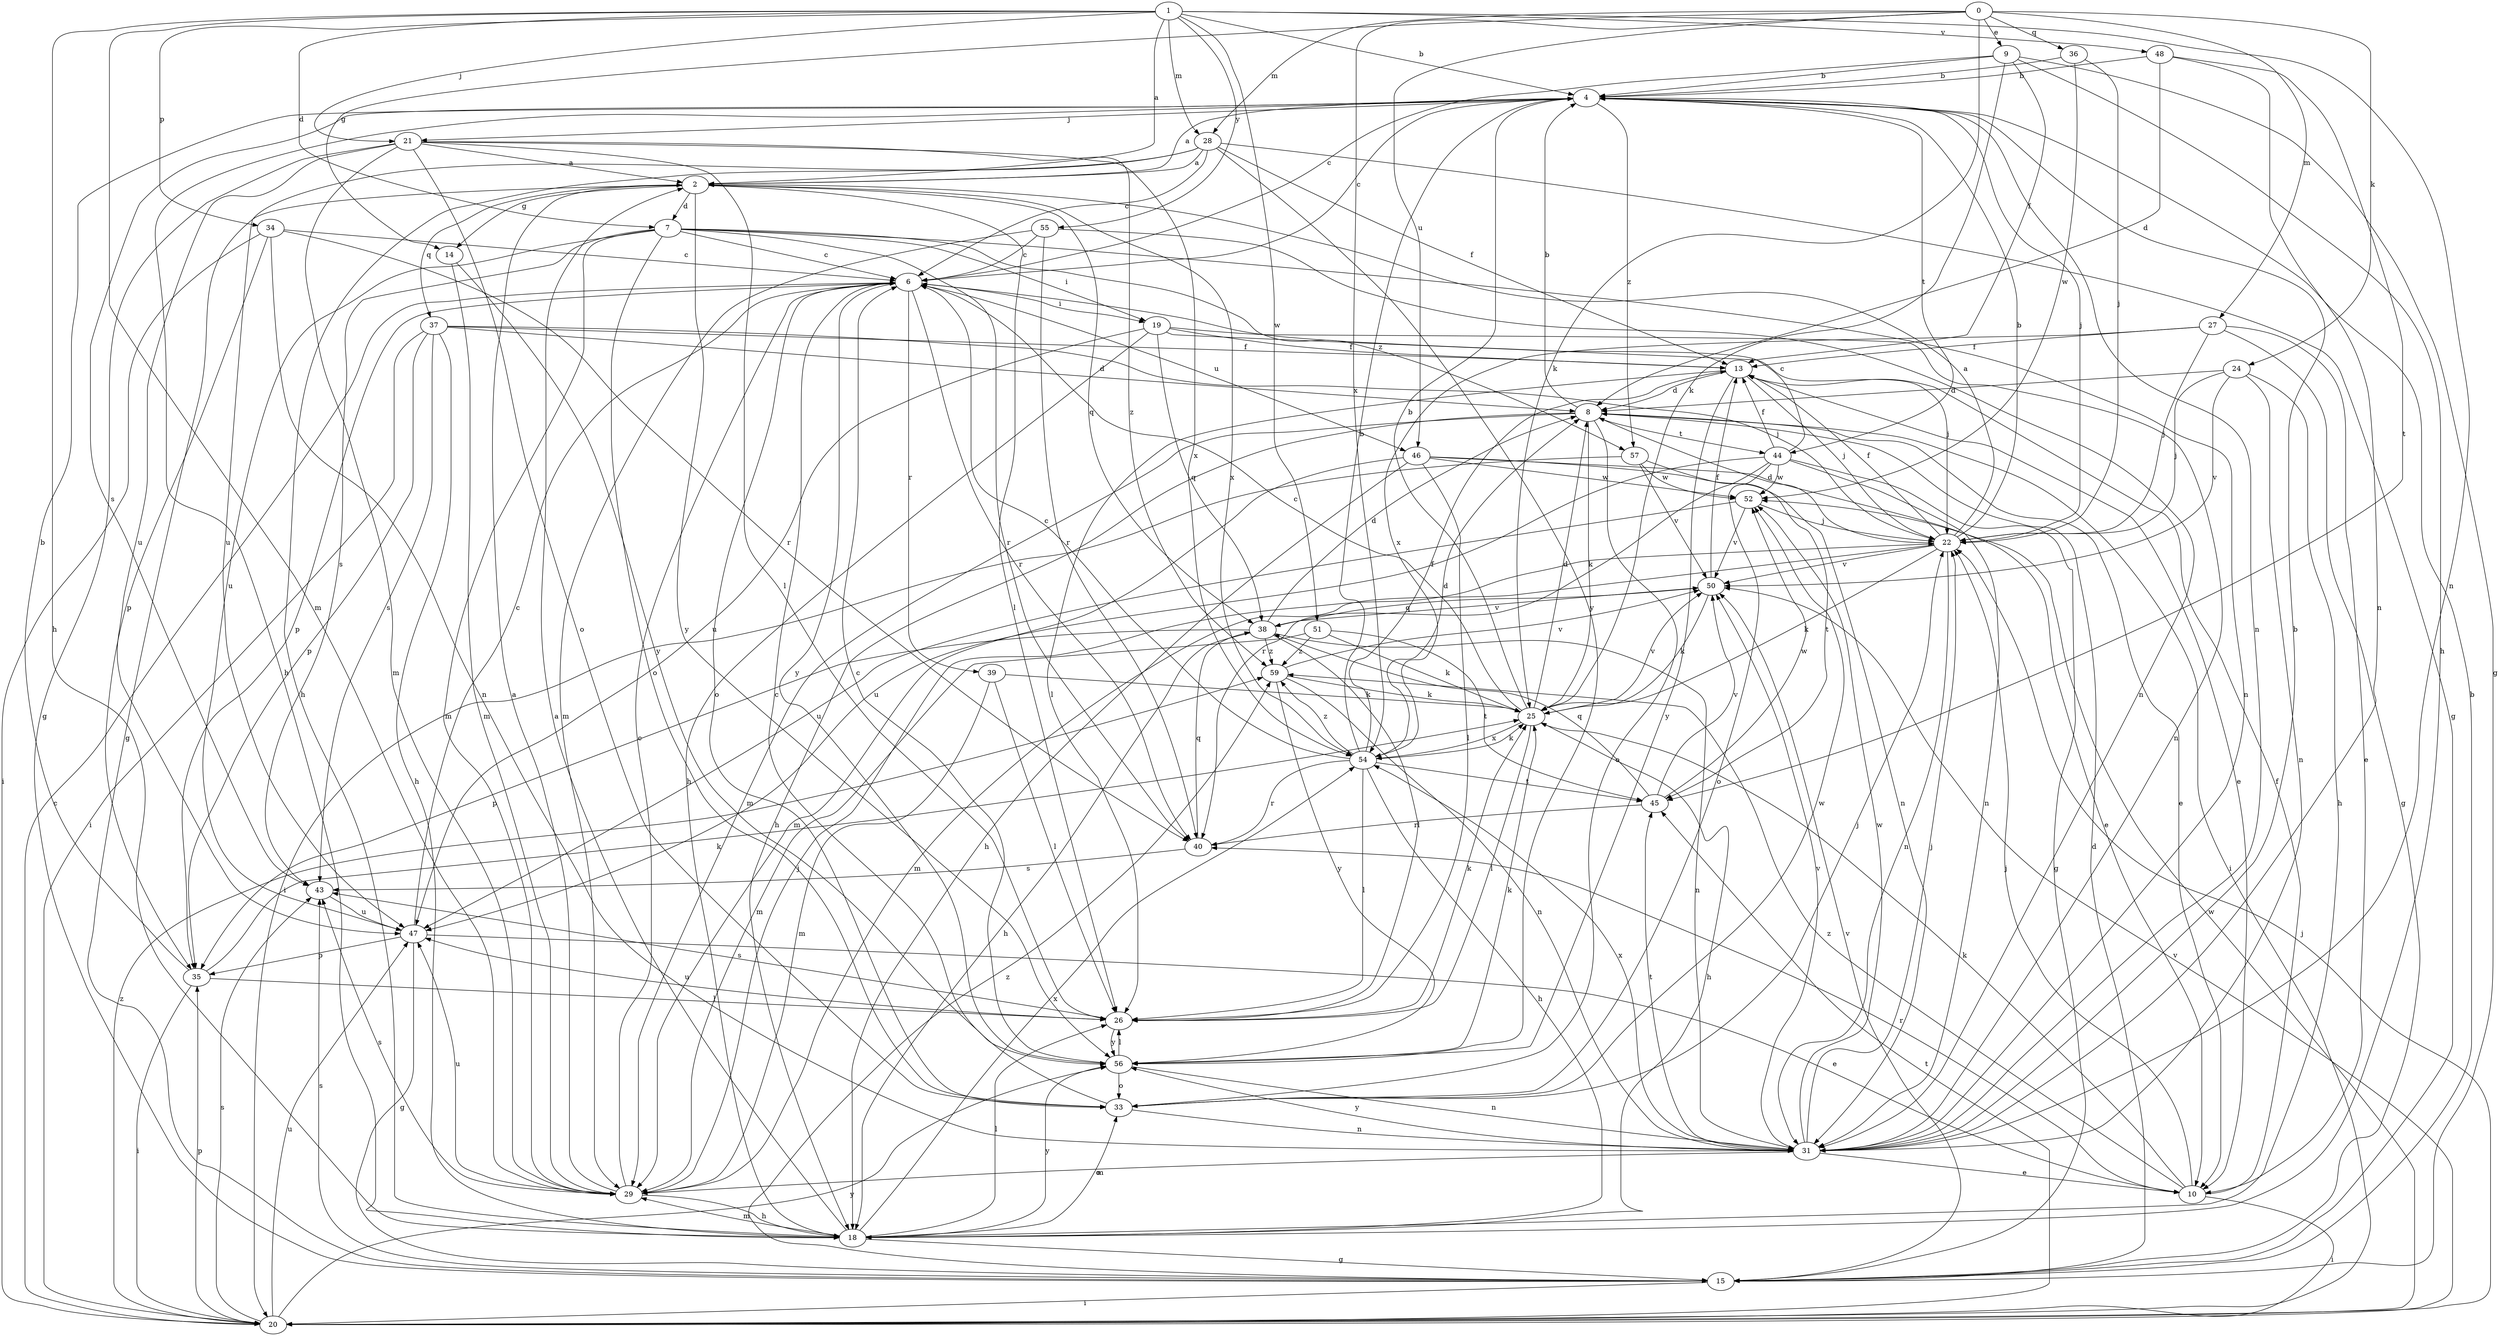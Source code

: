 strict digraph  {
0;
1;
2;
4;
6;
7;
8;
9;
10;
13;
14;
15;
18;
19;
20;
21;
22;
24;
25;
26;
27;
28;
29;
31;
33;
34;
35;
36;
37;
38;
39;
40;
43;
44;
45;
46;
47;
48;
50;
51;
52;
54;
55;
56;
57;
59;
0 -> 9  [label=e];
0 -> 14  [label=g];
0 -> 24  [label=k];
0 -> 25  [label=k];
0 -> 27  [label=m];
0 -> 28  [label=m];
0 -> 36  [label=q];
0 -> 46  [label=u];
0 -> 54  [label=x];
1 -> 2  [label=a];
1 -> 4  [label=b];
1 -> 7  [label=d];
1 -> 18  [label=h];
1 -> 21  [label=j];
1 -> 28  [label=m];
1 -> 29  [label=m];
1 -> 31  [label=n];
1 -> 34  [label=p];
1 -> 48  [label=v];
1 -> 51  [label=w];
1 -> 55  [label=y];
2 -> 7  [label=d];
2 -> 14  [label=g];
2 -> 15  [label=g];
2 -> 26  [label=l];
2 -> 37  [label=q];
2 -> 38  [label=q];
2 -> 54  [label=x];
2 -> 56  [label=y];
4 -> 2  [label=a];
4 -> 6  [label=c];
4 -> 18  [label=h];
4 -> 21  [label=j];
4 -> 22  [label=j];
4 -> 31  [label=n];
4 -> 43  [label=s];
4 -> 44  [label=t];
4 -> 57  [label=z];
6 -> 19  [label=i];
6 -> 33  [label=o];
6 -> 35  [label=p];
6 -> 39  [label=r];
6 -> 40  [label=r];
6 -> 46  [label=u];
6 -> 56  [label=y];
7 -> 6  [label=c];
7 -> 19  [label=i];
7 -> 29  [label=m];
7 -> 31  [label=n];
7 -> 33  [label=o];
7 -> 40  [label=r];
7 -> 43  [label=s];
7 -> 47  [label=u];
7 -> 57  [label=z];
8 -> 4  [label=b];
8 -> 10  [label=e];
8 -> 18  [label=h];
8 -> 20  [label=i];
8 -> 25  [label=k];
8 -> 29  [label=m];
8 -> 33  [label=o];
8 -> 44  [label=t];
9 -> 4  [label=b];
9 -> 6  [label=c];
9 -> 13  [label=f];
9 -> 15  [label=g];
9 -> 18  [label=h];
9 -> 25  [label=k];
10 -> 13  [label=f];
10 -> 20  [label=i];
10 -> 22  [label=j];
10 -> 25  [label=k];
10 -> 40  [label=r];
10 -> 59  [label=z];
13 -> 8  [label=d];
13 -> 10  [label=e];
13 -> 22  [label=j];
13 -> 26  [label=l];
13 -> 56  [label=y];
14 -> 29  [label=m];
14 -> 56  [label=y];
15 -> 4  [label=b];
15 -> 8  [label=d];
15 -> 20  [label=i];
15 -> 43  [label=s];
15 -> 50  [label=v];
15 -> 59  [label=z];
18 -> 2  [label=a];
18 -> 15  [label=g];
18 -> 26  [label=l];
18 -> 29  [label=m];
18 -> 33  [label=o];
18 -> 54  [label=x];
18 -> 56  [label=y];
19 -> 13  [label=f];
19 -> 18  [label=h];
19 -> 22  [label=j];
19 -> 31  [label=n];
19 -> 38  [label=q];
19 -> 47  [label=u];
20 -> 6  [label=c];
20 -> 22  [label=j];
20 -> 35  [label=p];
20 -> 43  [label=s];
20 -> 45  [label=t];
20 -> 47  [label=u];
20 -> 50  [label=v];
20 -> 52  [label=w];
20 -> 56  [label=y];
20 -> 59  [label=z];
21 -> 2  [label=a];
21 -> 15  [label=g];
21 -> 26  [label=l];
21 -> 29  [label=m];
21 -> 33  [label=o];
21 -> 47  [label=u];
21 -> 54  [label=x];
21 -> 59  [label=z];
22 -> 2  [label=a];
22 -> 4  [label=b];
22 -> 8  [label=d];
22 -> 13  [label=f];
22 -> 25  [label=k];
22 -> 29  [label=m];
22 -> 31  [label=n];
22 -> 50  [label=v];
24 -> 8  [label=d];
24 -> 18  [label=h];
24 -> 22  [label=j];
24 -> 31  [label=n];
24 -> 50  [label=v];
25 -> 4  [label=b];
25 -> 6  [label=c];
25 -> 8  [label=d];
25 -> 18  [label=h];
25 -> 26  [label=l];
25 -> 50  [label=v];
25 -> 54  [label=x];
26 -> 25  [label=k];
26 -> 43  [label=s];
26 -> 47  [label=u];
26 -> 56  [label=y];
27 -> 10  [label=e];
27 -> 13  [label=f];
27 -> 15  [label=g];
27 -> 22  [label=j];
27 -> 54  [label=x];
28 -> 2  [label=a];
28 -> 6  [label=c];
28 -> 13  [label=f];
28 -> 15  [label=g];
28 -> 18  [label=h];
28 -> 47  [label=u];
28 -> 56  [label=y];
29 -> 2  [label=a];
29 -> 6  [label=c];
29 -> 18  [label=h];
29 -> 22  [label=j];
29 -> 43  [label=s];
29 -> 47  [label=u];
31 -> 4  [label=b];
31 -> 10  [label=e];
31 -> 22  [label=j];
31 -> 29  [label=m];
31 -> 45  [label=t];
31 -> 50  [label=v];
31 -> 52  [label=w];
31 -> 54  [label=x];
31 -> 56  [label=y];
33 -> 6  [label=c];
33 -> 22  [label=j];
33 -> 31  [label=n];
33 -> 52  [label=w];
34 -> 6  [label=c];
34 -> 20  [label=i];
34 -> 31  [label=n];
34 -> 35  [label=p];
34 -> 40  [label=r];
35 -> 4  [label=b];
35 -> 20  [label=i];
35 -> 25  [label=k];
35 -> 26  [label=l];
36 -> 4  [label=b];
36 -> 22  [label=j];
36 -> 52  [label=w];
37 -> 8  [label=d];
37 -> 13  [label=f];
37 -> 18  [label=h];
37 -> 20  [label=i];
37 -> 22  [label=j];
37 -> 35  [label=p];
37 -> 43  [label=s];
38 -> 8  [label=d];
38 -> 18  [label=h];
38 -> 26  [label=l];
38 -> 31  [label=n];
38 -> 35  [label=p];
38 -> 50  [label=v];
38 -> 59  [label=z];
39 -> 25  [label=k];
39 -> 26  [label=l];
39 -> 29  [label=m];
40 -> 38  [label=q];
40 -> 43  [label=s];
43 -> 47  [label=u];
44 -> 6  [label=c];
44 -> 13  [label=f];
44 -> 15  [label=g];
44 -> 31  [label=n];
44 -> 33  [label=o];
44 -> 40  [label=r];
44 -> 47  [label=u];
44 -> 52  [label=w];
45 -> 38  [label=q];
45 -> 40  [label=r];
45 -> 50  [label=v];
45 -> 52  [label=w];
46 -> 10  [label=e];
46 -> 18  [label=h];
46 -> 26  [label=l];
46 -> 29  [label=m];
46 -> 31  [label=n];
46 -> 52  [label=w];
47 -> 6  [label=c];
47 -> 10  [label=e];
47 -> 15  [label=g];
47 -> 35  [label=p];
48 -> 4  [label=b];
48 -> 8  [label=d];
48 -> 31  [label=n];
48 -> 45  [label=t];
50 -> 13  [label=f];
50 -> 25  [label=k];
50 -> 38  [label=q];
51 -> 25  [label=k];
51 -> 29  [label=m];
51 -> 45  [label=t];
51 -> 59  [label=z];
52 -> 22  [label=j];
52 -> 47  [label=u];
52 -> 50  [label=v];
54 -> 4  [label=b];
54 -> 6  [label=c];
54 -> 8  [label=d];
54 -> 13  [label=f];
54 -> 18  [label=h];
54 -> 25  [label=k];
54 -> 26  [label=l];
54 -> 40  [label=r];
54 -> 45  [label=t];
54 -> 59  [label=z];
55 -> 6  [label=c];
55 -> 29  [label=m];
55 -> 31  [label=n];
55 -> 40  [label=r];
56 -> 6  [label=c];
56 -> 25  [label=k];
56 -> 26  [label=l];
56 -> 31  [label=n];
56 -> 33  [label=o];
57 -> 20  [label=i];
57 -> 45  [label=t];
57 -> 50  [label=v];
57 -> 52  [label=w];
59 -> 25  [label=k];
59 -> 31  [label=n];
59 -> 50  [label=v];
59 -> 56  [label=y];
}
